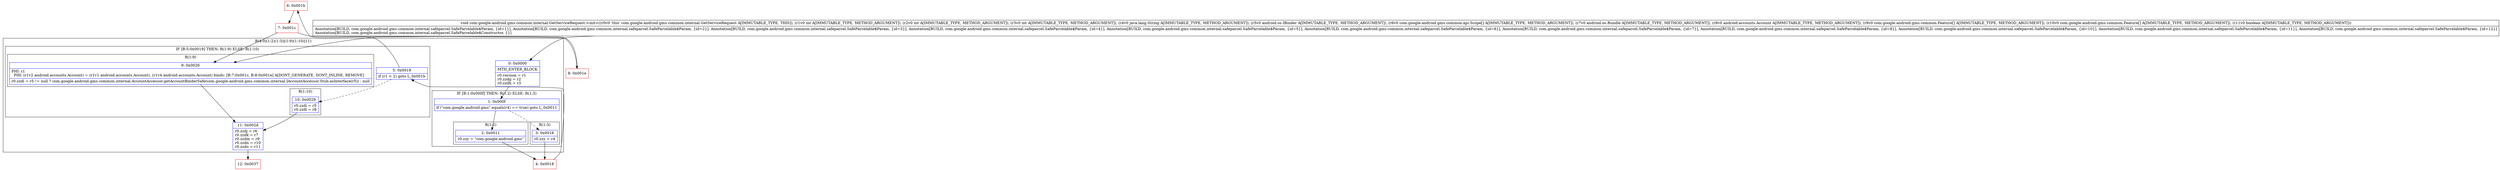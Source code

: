 digraph "CFG forcom.google.android.gms.common.internal.GetServiceRequest.\<init\>(IIILjava\/lang\/String;Landroid\/os\/IBinder;[Lcom\/google\/android\/gms\/common\/api\/Scope;Landroid\/os\/Bundle;Landroid\/accounts\/Account;[Lcom\/google\/android\/gms\/common\/Feature;[Lcom\/google\/android\/gms\/common\/Feature;Z)V" {
subgraph cluster_Region_1539127852 {
label = "R(4:0|(1:2)(1:3)|(1:9)(1:10)|11)";
node [shape=record,color=blue];
Node_0 [shape=record,label="{0\:\ 0x0000|MTH_ENTER_BLOCK\l|r0.version = r1\lr0.zzdg = r2\lr0.zzdh = r3\l}"];
subgraph cluster_IfRegion_256476074 {
label = "IF [B:1:0x000f] THEN: R(1:2) ELSE: R(1:3)";
node [shape=record,color=blue];
Node_1 [shape=record,label="{1\:\ 0x000f|if (\"com.google.android.gms\".equals(r4) == true) goto L_0x0011\l}"];
subgraph cluster_Region_658465620 {
label = "R(1:2)";
node [shape=record,color=blue];
Node_2 [shape=record,label="{2\:\ 0x0011|r0.zzy = \"com.google.android.gms\"\l}"];
}
subgraph cluster_Region_404314775 {
label = "R(1:3)";
node [shape=record,color=blue];
Node_3 [shape=record,label="{3\:\ 0x0016|r0.zzy = r4\l}"];
}
}
subgraph cluster_IfRegion_709324770 {
label = "IF [B:5:0x0019] THEN: R(1:9) ELSE: R(1:10)";
node [shape=record,color=blue];
Node_5 [shape=record,label="{5\:\ 0x0019|if (r1 \< 2) goto L_0x001b\l}"];
subgraph cluster_Region_1766911443 {
label = "R(1:9)";
node [shape=record,color=blue];
Node_9 [shape=record,label="{9\:\ 0x0026|PHI: r1 \l  PHI: (r1v2 android.accounts.Account) = (r1v1 android.accounts.Account), (r1v4 android.accounts.Account) binds: [B:7:0x001c, B:8:0x001e] A[DONT_GENERATE, DONT_INLINE, REMOVE]\l|r0.zzdl = r5 != null ? com.google.android.gms.common.internal.AccountAccessor.getAccountBinderSafe(com.google.android.gms.common.internal.IAccountAccessor.Stub.asInterface(r5)) : null\l}"];
}
subgraph cluster_Region_900269678 {
label = "R(1:10)";
node [shape=record,color=blue];
Node_10 [shape=record,label="{10\:\ 0x0029|r0.zzdi = r5\lr0.zzdl = r8\l}"];
}
}
Node_11 [shape=record,label="{11\:\ 0x002d|r0.zzdj = r6\lr0.zzdk = r7\lr0.zzdm = r9\lr0.zzdn = r10\lr0.zzdo = r11\l}"];
}
Node_4 [shape=record,color=red,label="{4\:\ 0x0018}"];
Node_6 [shape=record,color=red,label="{6\:\ 0x001b}"];
Node_7 [shape=record,color=red,label="{7\:\ 0x001c}"];
Node_8 [shape=record,color=red,label="{8\:\ 0x001e}"];
Node_12 [shape=record,color=red,label="{12\:\ 0x0037}"];
MethodNode[shape=record,label="{void com.google.android.gms.common.internal.GetServiceRequest.\<init\>((r0v0 'this' com.google.android.gms.common.internal.GetServiceRequest A[IMMUTABLE_TYPE, THIS]), (r1v0 int A[IMMUTABLE_TYPE, METHOD_ARGUMENT]), (r2v0 int A[IMMUTABLE_TYPE, METHOD_ARGUMENT]), (r3v0 int A[IMMUTABLE_TYPE, METHOD_ARGUMENT]), (r4v0 java.lang.String A[IMMUTABLE_TYPE, METHOD_ARGUMENT]), (r5v0 android.os.IBinder A[IMMUTABLE_TYPE, METHOD_ARGUMENT]), (r6v0 com.google.android.gms.common.api.Scope[] A[IMMUTABLE_TYPE, METHOD_ARGUMENT]), (r7v0 android.os.Bundle A[IMMUTABLE_TYPE, METHOD_ARGUMENT]), (r8v0 android.accounts.Account A[IMMUTABLE_TYPE, METHOD_ARGUMENT]), (r9v0 com.google.android.gms.common.Feature[] A[IMMUTABLE_TYPE, METHOD_ARGUMENT]), (r10v0 com.google.android.gms.common.Feature[] A[IMMUTABLE_TYPE, METHOD_ARGUMENT]), (r11v0 boolean A[IMMUTABLE_TYPE, METHOD_ARGUMENT]))  | Annotation[BUILD, com.google.android.gms.common.internal.safeparcel.SafeParcelable$Param, \{id=1\}], Annotation[BUILD, com.google.android.gms.common.internal.safeparcel.SafeParcelable$Param, \{id=2\}], Annotation[BUILD, com.google.android.gms.common.internal.safeparcel.SafeParcelable$Param, \{id=3\}], Annotation[BUILD, com.google.android.gms.common.internal.safeparcel.SafeParcelable$Param, \{id=4\}], Annotation[BUILD, com.google.android.gms.common.internal.safeparcel.SafeParcelable$Param, \{id=5\}], Annotation[BUILD, com.google.android.gms.common.internal.safeparcel.SafeParcelable$Param, \{id=6\}], Annotation[BUILD, com.google.android.gms.common.internal.safeparcel.SafeParcelable$Param, \{id=7\}], Annotation[BUILD, com.google.android.gms.common.internal.safeparcel.SafeParcelable$Param, \{id=8\}], Annotation[BUILD, com.google.android.gms.common.internal.safeparcel.SafeParcelable$Param, \{id=10\}], Annotation[BUILD, com.google.android.gms.common.internal.safeparcel.SafeParcelable$Param, \{id=11\}], Annotation[BUILD, com.google.android.gms.common.internal.safeparcel.SafeParcelable$Param, \{id=12\}]\lAnnotation[BUILD, com.google.android.gms.common.internal.safeparcel.SafeParcelable$Constructor, \{\}]\l}"];
MethodNode -> Node_0;
Node_0 -> Node_1;
Node_1 -> Node_2;
Node_1 -> Node_3[style=dashed];
Node_2 -> Node_4;
Node_3 -> Node_4;
Node_5 -> Node_6;
Node_5 -> Node_10[style=dashed];
Node_9 -> Node_11;
Node_10 -> Node_11;
Node_11 -> Node_12;
Node_4 -> Node_5;
Node_6 -> Node_7;
Node_7 -> Node_8;
Node_7 -> Node_9;
Node_8 -> Node_9;
}

